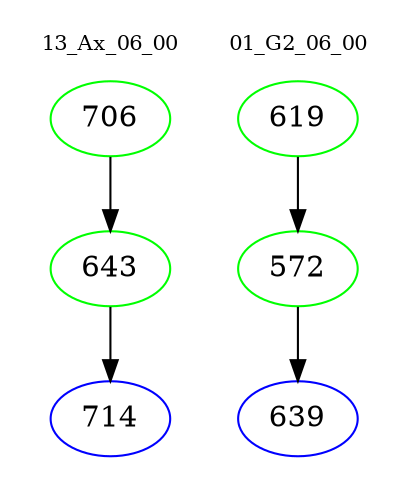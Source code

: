 digraph{
subgraph cluster_0 {
color = white
label = "13_Ax_06_00";
fontsize=10;
T0_706 [label="706", color="green"]
T0_706 -> T0_643 [color="black"]
T0_643 [label="643", color="green"]
T0_643 -> T0_714 [color="black"]
T0_714 [label="714", color="blue"]
}
subgraph cluster_1 {
color = white
label = "01_G2_06_00";
fontsize=10;
T1_619 [label="619", color="green"]
T1_619 -> T1_572 [color="black"]
T1_572 [label="572", color="green"]
T1_572 -> T1_639 [color="black"]
T1_639 [label="639", color="blue"]
}
}
